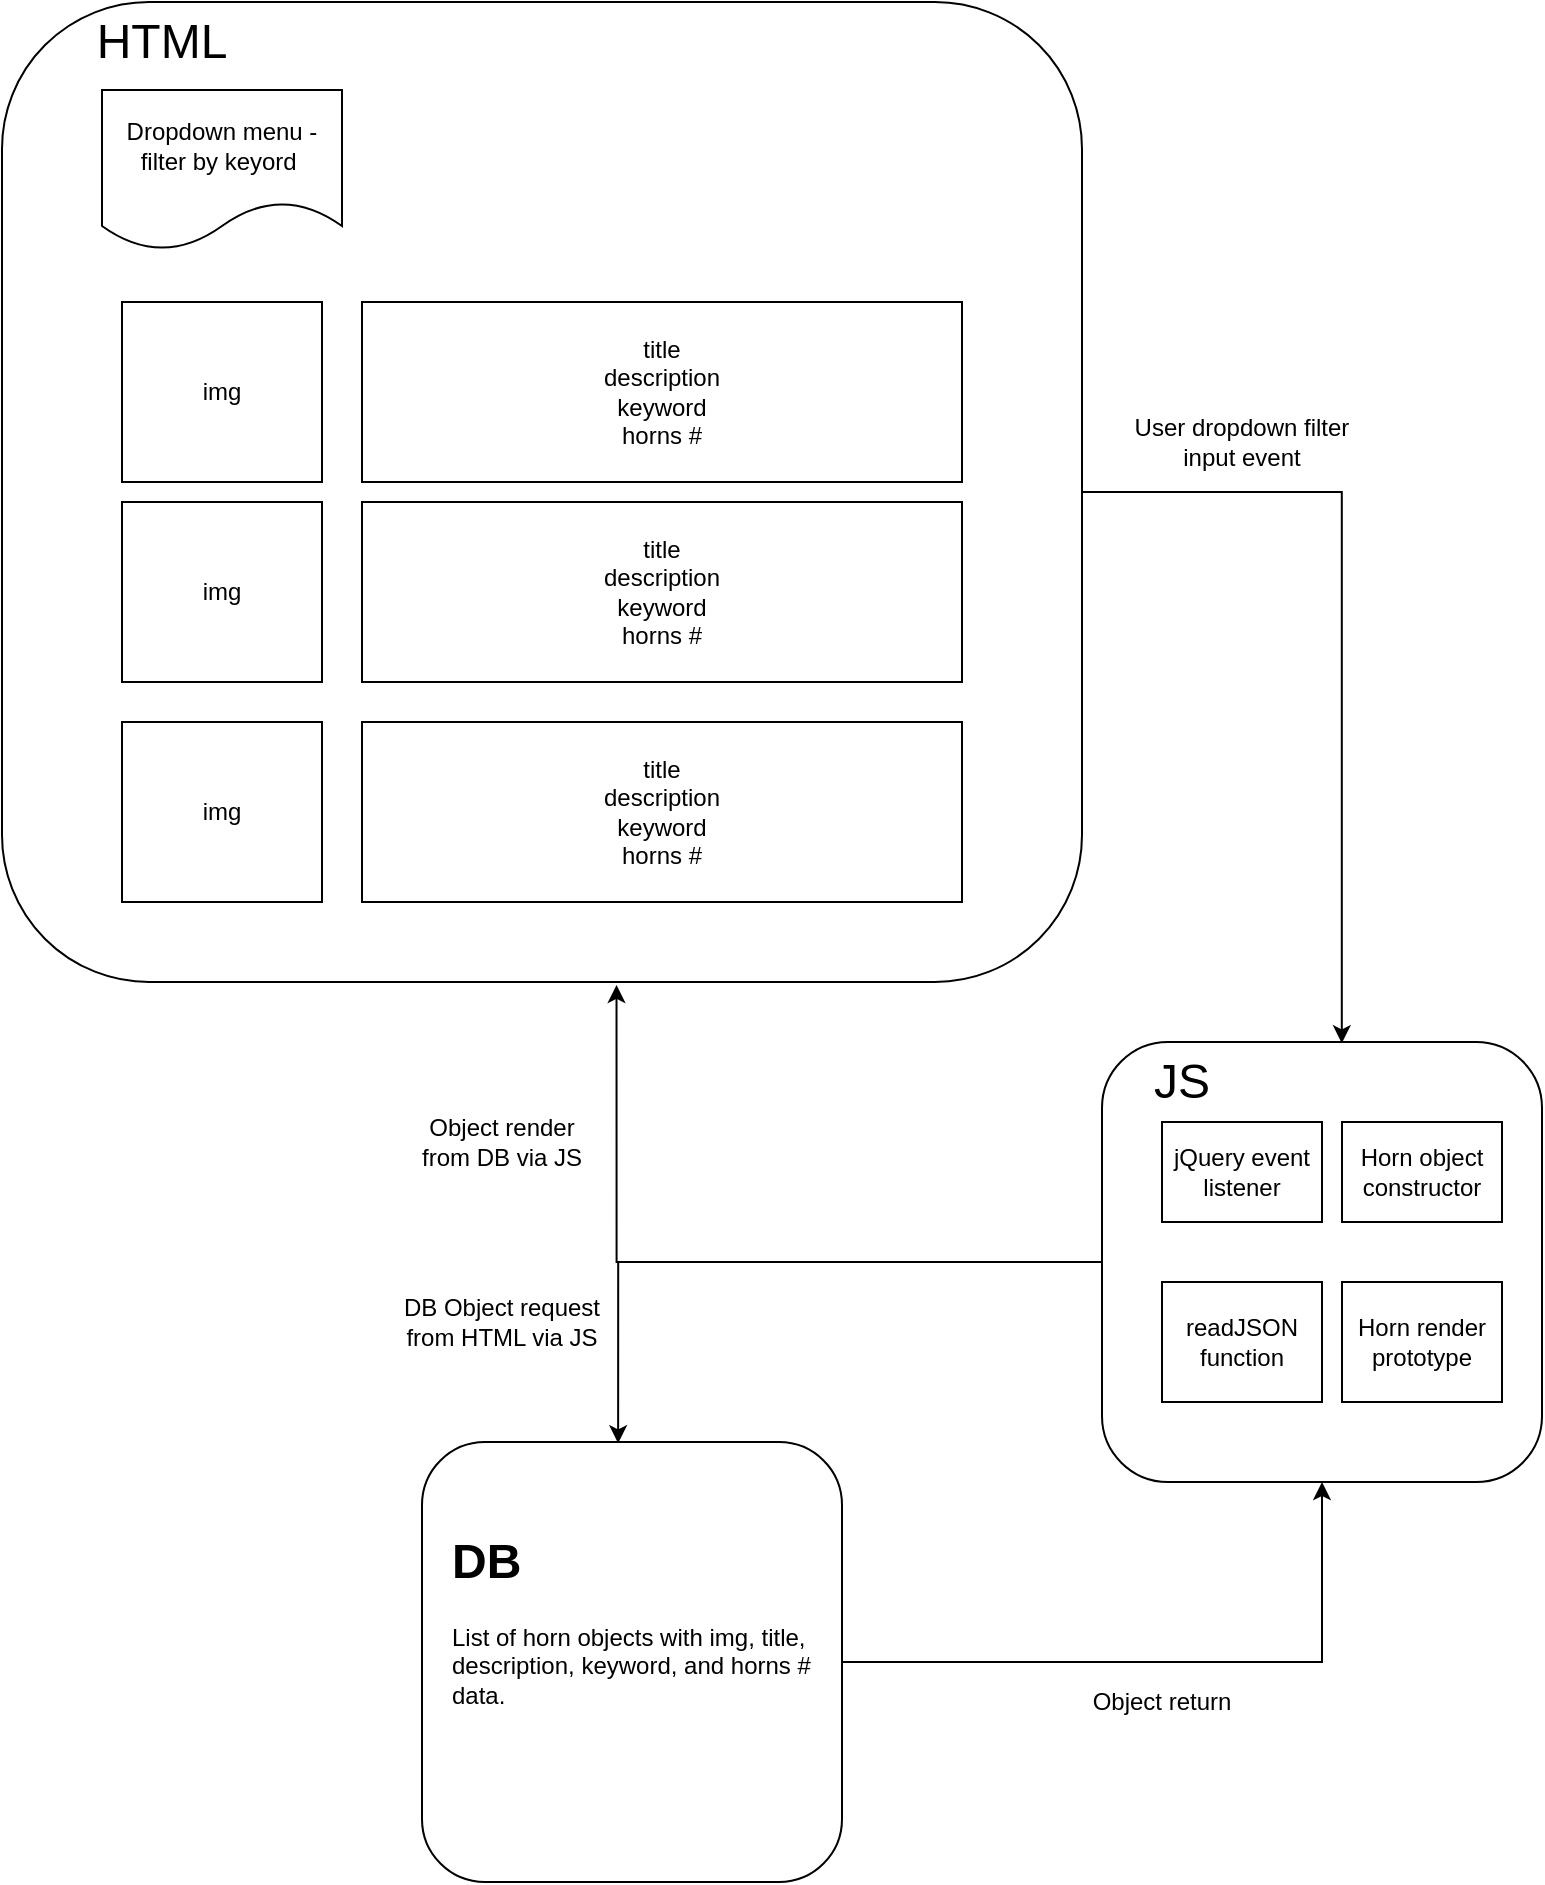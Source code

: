 <mxfile version="13.8.9" type="github">
  <diagram id="iOCYs8Np4PrWZ3v3W6Fh" name="Page-1">
    <mxGraphModel dx="1742" dy="1055" grid="1" gridSize="10" guides="1" tooltips="1" connect="1" arrows="1" fold="1" page="1" pageScale="1" pageWidth="850" pageHeight="1100" math="0" shadow="0">
      <root>
        <mxCell id="0" />
        <mxCell id="1" parent="0" />
        <mxCell id="V5Os8qpcaIZXZp9Bga_6-14" style="edgeStyle=orthogonalEdgeStyle;rounded=0;orthogonalLoop=1;jettySize=auto;html=1;entryX=0.545;entryY=0.003;entryDx=0;entryDy=0;entryPerimeter=0;" edge="1" parent="1" source="V5Os8qpcaIZXZp9Bga_6-1" target="V5Os8qpcaIZXZp9Bga_6-2">
          <mxGeometry relative="1" as="geometry" />
        </mxCell>
        <mxCell id="V5Os8qpcaIZXZp9Bga_6-1" value="" style="rounded=1;whiteSpace=wrap;html=1;" vertex="1" parent="1">
          <mxGeometry x="40" y="50" width="540" height="490" as="geometry" />
        </mxCell>
        <mxCell id="V5Os8qpcaIZXZp9Bga_6-15" style="edgeStyle=orthogonalEdgeStyle;rounded=0;orthogonalLoop=1;jettySize=auto;html=1;entryX=0.467;entryY=0.003;entryDx=0;entryDy=0;entryPerimeter=0;" edge="1" parent="1" source="V5Os8qpcaIZXZp9Bga_6-2" target="V5Os8qpcaIZXZp9Bga_6-3">
          <mxGeometry relative="1" as="geometry" />
        </mxCell>
        <mxCell id="V5Os8qpcaIZXZp9Bga_6-17" style="edgeStyle=orthogonalEdgeStyle;rounded=0;orthogonalLoop=1;jettySize=auto;html=1;entryX=0.569;entryY=1.003;entryDx=0;entryDy=0;entryPerimeter=0;" edge="1" parent="1" source="V5Os8qpcaIZXZp9Bga_6-2" target="V5Os8qpcaIZXZp9Bga_6-1">
          <mxGeometry relative="1" as="geometry" />
        </mxCell>
        <mxCell id="V5Os8qpcaIZXZp9Bga_6-2" value="" style="rounded=1;whiteSpace=wrap;html=1;" vertex="1" parent="1">
          <mxGeometry x="590" y="570" width="220" height="220" as="geometry" />
        </mxCell>
        <mxCell id="V5Os8qpcaIZXZp9Bga_6-16" style="edgeStyle=orthogonalEdgeStyle;rounded=0;orthogonalLoop=1;jettySize=auto;html=1;entryX=0.5;entryY=1;entryDx=0;entryDy=0;" edge="1" parent="1" source="V5Os8qpcaIZXZp9Bga_6-3" target="V5Os8qpcaIZXZp9Bga_6-2">
          <mxGeometry relative="1" as="geometry" />
        </mxCell>
        <mxCell id="V5Os8qpcaIZXZp9Bga_6-3" value="" style="rounded=1;whiteSpace=wrap;html=1;" vertex="1" parent="1">
          <mxGeometry x="250" y="770" width="210" height="220" as="geometry" />
        </mxCell>
        <mxCell id="V5Os8qpcaIZXZp9Bga_6-4" value="img" style="rounded=0;whiteSpace=wrap;html=1;" vertex="1" parent="1">
          <mxGeometry x="100" y="200" width="100" height="90" as="geometry" />
        </mxCell>
        <mxCell id="V5Os8qpcaIZXZp9Bga_6-5" value="img" style="rounded=0;whiteSpace=wrap;html=1;" vertex="1" parent="1">
          <mxGeometry x="100" y="300" width="100" height="90" as="geometry" />
        </mxCell>
        <mxCell id="V5Os8qpcaIZXZp9Bga_6-6" value="img" style="rounded=0;whiteSpace=wrap;html=1;" vertex="1" parent="1">
          <mxGeometry x="100" y="410" width="100" height="90" as="geometry" />
        </mxCell>
        <mxCell id="V5Os8qpcaIZXZp9Bga_6-7" value="title&lt;br&gt;description&lt;br&gt;keyword&lt;br&gt;horns #" style="rounded=0;whiteSpace=wrap;html=1;" vertex="1" parent="1">
          <mxGeometry x="220" y="200" width="300" height="90" as="geometry" />
        </mxCell>
        <mxCell id="V5Os8qpcaIZXZp9Bga_6-8" value="title&lt;br&gt;description&lt;br&gt;keyword&lt;br&gt;horns #" style="rounded=0;whiteSpace=wrap;html=1;" vertex="1" parent="1">
          <mxGeometry x="220" y="300" width="300" height="90" as="geometry" />
        </mxCell>
        <mxCell id="V5Os8qpcaIZXZp9Bga_6-9" value="title&lt;br&gt;description&lt;br&gt;keyword&lt;br&gt;horns #" style="rounded=0;whiteSpace=wrap;html=1;" vertex="1" parent="1">
          <mxGeometry x="220" y="410" width="300" height="90" as="geometry" />
        </mxCell>
        <mxCell id="V5Os8qpcaIZXZp9Bga_6-10" value="Dropdown menu - filter by keyord&amp;nbsp;" style="shape=document;whiteSpace=wrap;html=1;boundedLbl=1;" vertex="1" parent="1">
          <mxGeometry x="90" y="94" width="120" height="80" as="geometry" />
        </mxCell>
        <mxCell id="V5Os8qpcaIZXZp9Bga_6-11" value="&lt;font style=&quot;font-size: 24px&quot;&gt;HTML&lt;/font&gt;" style="text;html=1;strokeColor=none;fillColor=none;align=center;verticalAlign=middle;whiteSpace=wrap;rounded=0;" vertex="1" parent="1">
          <mxGeometry x="100" y="60" width="40" height="20" as="geometry" />
        </mxCell>
        <mxCell id="V5Os8qpcaIZXZp9Bga_6-12" value="&lt;font style=&quot;font-size: 24px&quot;&gt;JS&lt;/font&gt;" style="text;html=1;strokeColor=none;fillColor=none;align=center;verticalAlign=middle;whiteSpace=wrap;rounded=0;" vertex="1" parent="1">
          <mxGeometry x="610" y="580" width="40" height="20" as="geometry" />
        </mxCell>
        <mxCell id="V5Os8qpcaIZXZp9Bga_6-13" style="edgeStyle=orthogonalEdgeStyle;rounded=0;orthogonalLoop=1;jettySize=auto;html=1;exitX=0.5;exitY=1;exitDx=0;exitDy=0;" edge="1" parent="1" source="V5Os8qpcaIZXZp9Bga_6-12" target="V5Os8qpcaIZXZp9Bga_6-12">
          <mxGeometry relative="1" as="geometry" />
        </mxCell>
        <mxCell id="V5Os8qpcaIZXZp9Bga_6-21" value="&lt;h1&gt;DB&lt;/h1&gt;&lt;p&gt;List of horn objects with img, title, description, keyword, and horns # data.&lt;/p&gt;" style="text;html=1;strokeColor=none;fillColor=none;spacing=5;spacingTop=-20;whiteSpace=wrap;overflow=hidden;rounded=0;" vertex="1" parent="1">
          <mxGeometry x="260" y="810" width="190" height="120" as="geometry" />
        </mxCell>
        <mxCell id="V5Os8qpcaIZXZp9Bga_6-24" value="jQuery event listener" style="rounded=0;whiteSpace=wrap;html=1;" vertex="1" parent="1">
          <mxGeometry x="620" y="610" width="80" height="50" as="geometry" />
        </mxCell>
        <mxCell id="V5Os8qpcaIZXZp9Bga_6-25" value="readJSON function" style="rounded=0;whiteSpace=wrap;html=1;" vertex="1" parent="1">
          <mxGeometry x="620" y="690" width="80" height="60" as="geometry" />
        </mxCell>
        <mxCell id="V5Os8qpcaIZXZp9Bga_6-26" value="Horn object constructor" style="rounded=0;whiteSpace=wrap;html=1;" vertex="1" parent="1">
          <mxGeometry x="710" y="610" width="80" height="50" as="geometry" />
        </mxCell>
        <mxCell id="V5Os8qpcaIZXZp9Bga_6-27" value="Horn render prototype" style="rounded=0;whiteSpace=wrap;html=1;" vertex="1" parent="1">
          <mxGeometry x="710" y="690" width="80" height="60" as="geometry" />
        </mxCell>
        <mxCell id="V5Os8qpcaIZXZp9Bga_6-28" value="User dropdown filter input event" style="text;html=1;strokeColor=none;fillColor=none;align=center;verticalAlign=middle;whiteSpace=wrap;rounded=0;" vertex="1" parent="1">
          <mxGeometry x="600" y="230" width="120" height="80" as="geometry" />
        </mxCell>
        <mxCell id="V5Os8qpcaIZXZp9Bga_6-29" value="Object render from DB via JS" style="text;html=1;strokeColor=none;fillColor=none;align=center;verticalAlign=middle;whiteSpace=wrap;rounded=0;" vertex="1" parent="1">
          <mxGeometry x="240" y="570" width="100" height="100" as="geometry" />
        </mxCell>
        <mxCell id="V5Os8qpcaIZXZp9Bga_6-30" value="DB Object request from HTML via JS" style="text;html=1;strokeColor=none;fillColor=none;align=center;verticalAlign=middle;whiteSpace=wrap;rounded=0;" vertex="1" parent="1">
          <mxGeometry x="230" y="690" width="120" height="40" as="geometry" />
        </mxCell>
        <mxCell id="V5Os8qpcaIZXZp9Bga_6-31" value="Object return" style="text;html=1;strokeColor=none;fillColor=none;align=center;verticalAlign=middle;whiteSpace=wrap;rounded=0;" vertex="1" parent="1">
          <mxGeometry x="550" y="880" width="140" height="40" as="geometry" />
        </mxCell>
      </root>
    </mxGraphModel>
  </diagram>
</mxfile>
